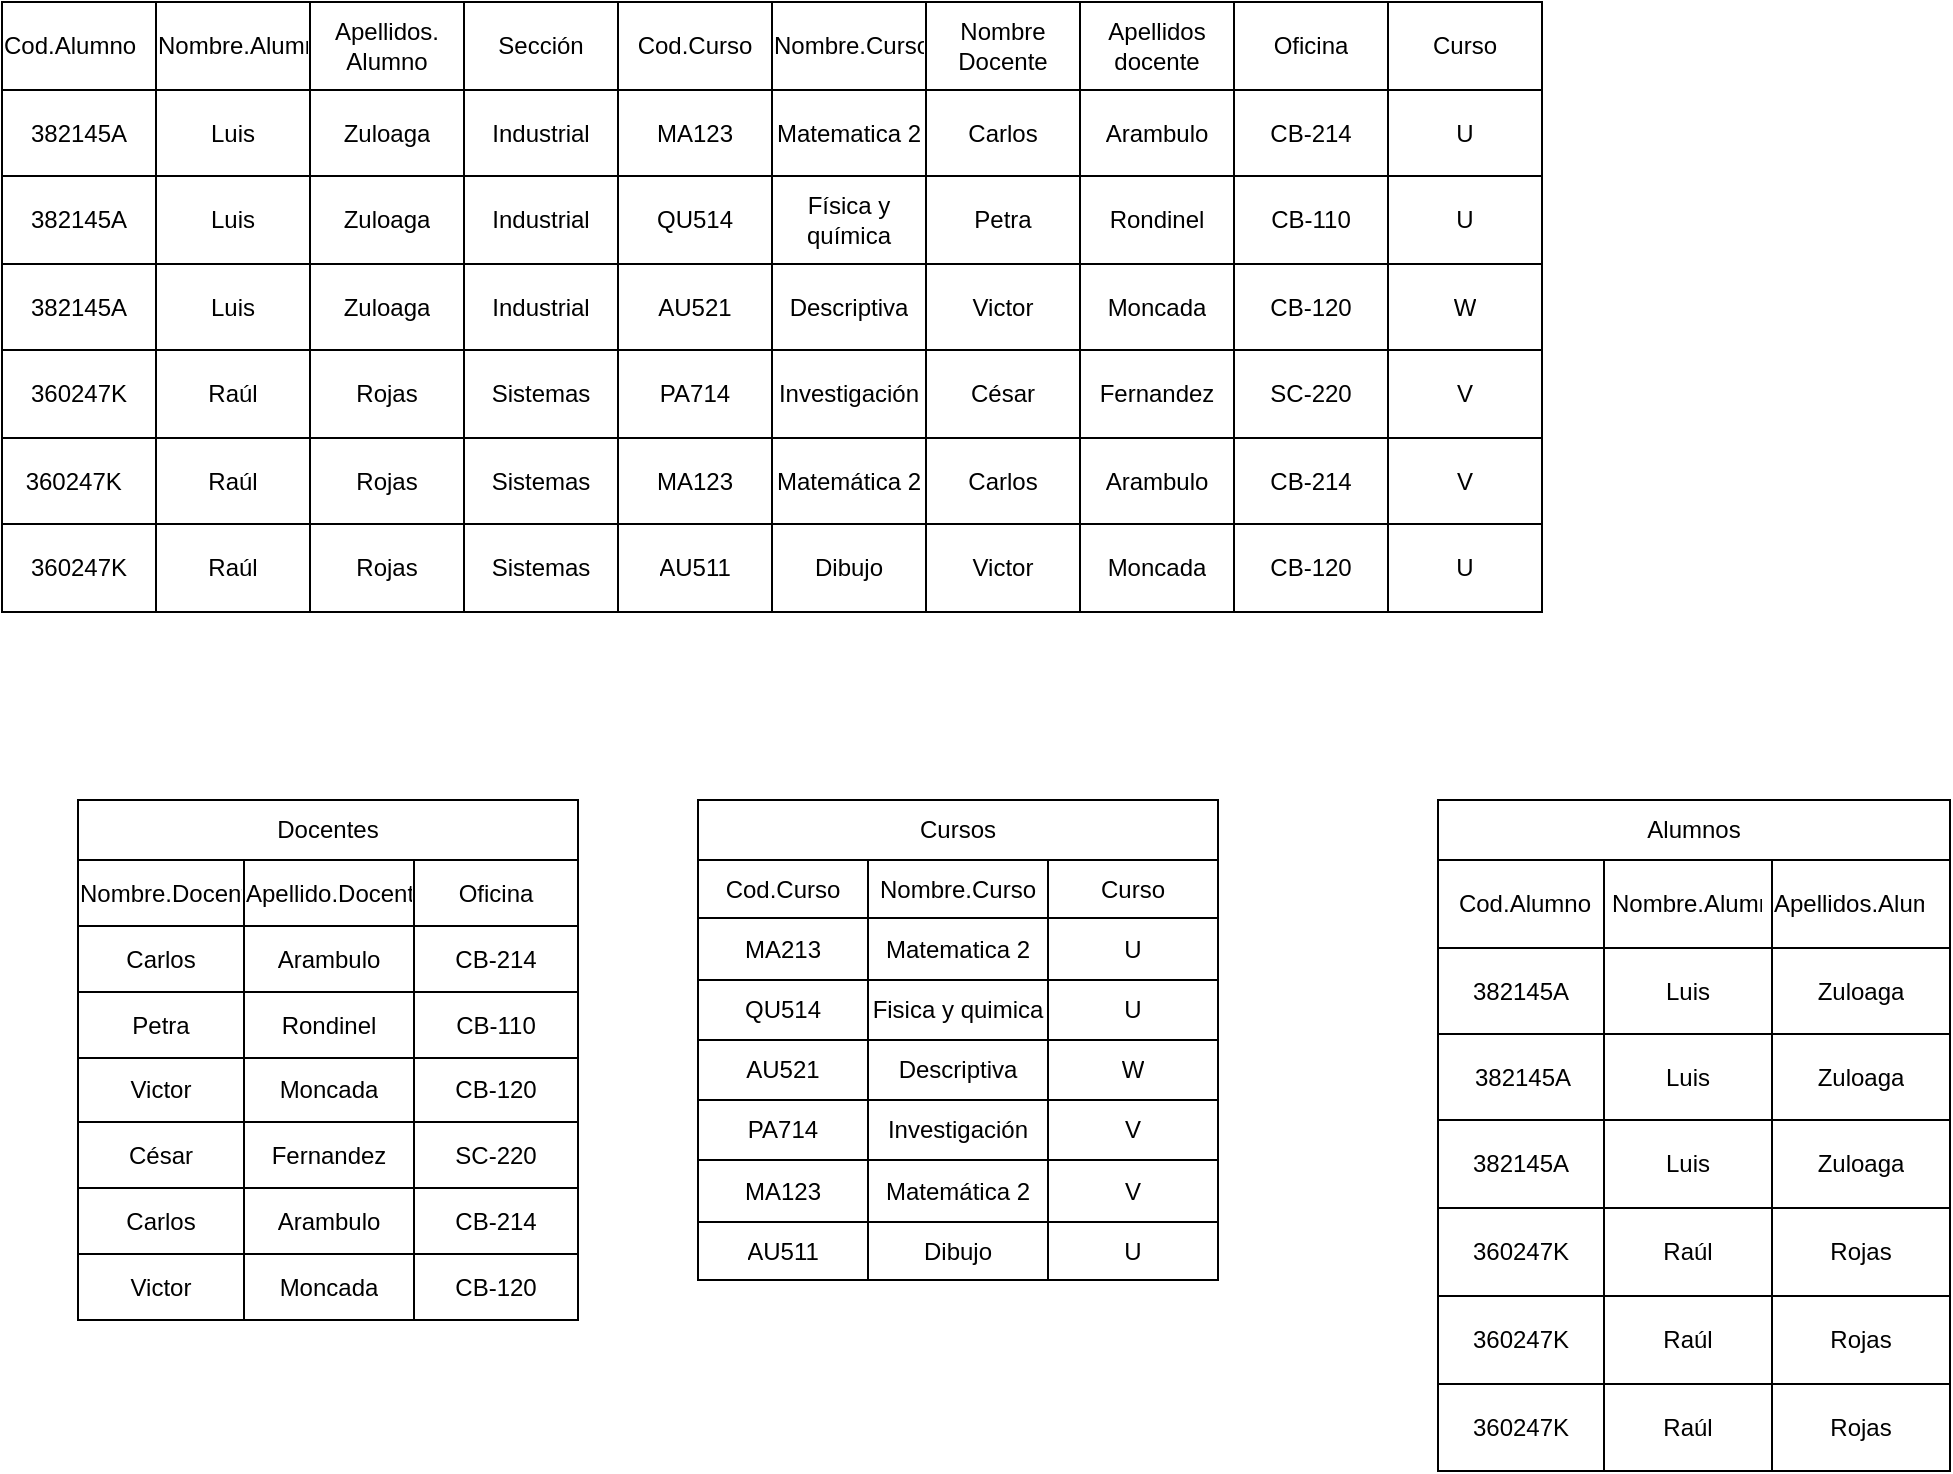 <mxfile version="22.1.3" type="github">
  <diagram name="Página-1" id="wahGVxKprWxMDniT8O3o">
    <mxGraphModel dx="741" dy="636" grid="1" gridSize="10" guides="1" tooltips="1" connect="1" arrows="1" fold="1" page="1" pageScale="1" pageWidth="827" pageHeight="1169" math="0" shadow="0">
      <root>
        <mxCell id="0" />
        <mxCell id="1" parent="0" />
        <mxCell id="2SIX76l5H5yZ7qrEN8fd-2" value="" style="shape=table;startSize=0;container=1;collapsible=0;childLayout=tableLayout;" vertex="1" parent="1">
          <mxGeometry x="32" y="81" width="770" height="305" as="geometry" />
        </mxCell>
        <mxCell id="2SIX76l5H5yZ7qrEN8fd-3" value="" style="shape=tableRow;horizontal=0;startSize=0;swimlaneHead=0;swimlaneBody=0;strokeColor=inherit;top=0;left=0;bottom=0;right=0;collapsible=0;dropTarget=0;fillColor=none;points=[[0,0.5],[1,0.5]];portConstraint=eastwest;" vertex="1" parent="2SIX76l5H5yZ7qrEN8fd-2">
          <mxGeometry width="770" height="44" as="geometry" />
        </mxCell>
        <mxCell id="2SIX76l5H5yZ7qrEN8fd-4" value="Cod.Alumno&lt;span style=&quot;white-space: pre;&quot;&gt;&#x9;&lt;/span&gt;" style="shape=partialRectangle;html=1;whiteSpace=wrap;connectable=0;strokeColor=inherit;overflow=hidden;fillColor=none;top=0;left=0;bottom=0;right=0;pointerEvents=1;" vertex="1" parent="2SIX76l5H5yZ7qrEN8fd-3">
          <mxGeometry width="77" height="44" as="geometry">
            <mxRectangle width="77" height="44" as="alternateBounds" />
          </mxGeometry>
        </mxCell>
        <mxCell id="2SIX76l5H5yZ7qrEN8fd-5" value="Nombre.Alumno" style="shape=partialRectangle;html=1;whiteSpace=wrap;connectable=0;strokeColor=inherit;overflow=hidden;fillColor=none;top=0;left=0;bottom=0;right=0;pointerEvents=1;" vertex="1" parent="2SIX76l5H5yZ7qrEN8fd-3">
          <mxGeometry x="77" width="77" height="44" as="geometry">
            <mxRectangle width="77" height="44" as="alternateBounds" />
          </mxGeometry>
        </mxCell>
        <mxCell id="2SIX76l5H5yZ7qrEN8fd-6" value="Apellidos. Alumno" style="shape=partialRectangle;html=1;whiteSpace=wrap;connectable=0;strokeColor=inherit;overflow=hidden;fillColor=none;top=0;left=0;bottom=0;right=0;pointerEvents=1;" vertex="1" parent="2SIX76l5H5yZ7qrEN8fd-3">
          <mxGeometry x="154" width="77" height="44" as="geometry">
            <mxRectangle width="77" height="44" as="alternateBounds" />
          </mxGeometry>
        </mxCell>
        <mxCell id="2SIX76l5H5yZ7qrEN8fd-7" value="Sección" style="shape=partialRectangle;html=1;whiteSpace=wrap;connectable=0;strokeColor=inherit;overflow=hidden;fillColor=none;top=0;left=0;bottom=0;right=0;pointerEvents=1;" vertex="1" parent="2SIX76l5H5yZ7qrEN8fd-3">
          <mxGeometry x="231" width="77" height="44" as="geometry">
            <mxRectangle width="77" height="44" as="alternateBounds" />
          </mxGeometry>
        </mxCell>
        <mxCell id="2SIX76l5H5yZ7qrEN8fd-8" value="Cod.Curso" style="shape=partialRectangle;html=1;whiteSpace=wrap;connectable=0;strokeColor=inherit;overflow=hidden;fillColor=none;top=0;left=0;bottom=0;right=0;pointerEvents=1;" vertex="1" parent="2SIX76l5H5yZ7qrEN8fd-3">
          <mxGeometry x="308" width="77" height="44" as="geometry">
            <mxRectangle width="77" height="44" as="alternateBounds" />
          </mxGeometry>
        </mxCell>
        <mxCell id="2SIX76l5H5yZ7qrEN8fd-9" value="Nombre.Curso" style="shape=partialRectangle;html=1;whiteSpace=wrap;connectable=0;strokeColor=inherit;overflow=hidden;fillColor=none;top=0;left=0;bottom=0;right=0;pointerEvents=1;" vertex="1" parent="2SIX76l5H5yZ7qrEN8fd-3">
          <mxGeometry x="385" width="77" height="44" as="geometry">
            <mxRectangle width="77" height="44" as="alternateBounds" />
          </mxGeometry>
        </mxCell>
        <mxCell id="2SIX76l5H5yZ7qrEN8fd-10" value="Nombre Docente" style="shape=partialRectangle;html=1;whiteSpace=wrap;connectable=0;strokeColor=inherit;overflow=hidden;fillColor=none;top=0;left=0;bottom=0;right=0;pointerEvents=1;" vertex="1" parent="2SIX76l5H5yZ7qrEN8fd-3">
          <mxGeometry x="462" width="77" height="44" as="geometry">
            <mxRectangle width="77" height="44" as="alternateBounds" />
          </mxGeometry>
        </mxCell>
        <mxCell id="2SIX76l5H5yZ7qrEN8fd-11" value="Apellidos docente" style="shape=partialRectangle;html=1;whiteSpace=wrap;connectable=0;strokeColor=inherit;overflow=hidden;fillColor=none;top=0;left=0;bottom=0;right=0;pointerEvents=1;" vertex="1" parent="2SIX76l5H5yZ7qrEN8fd-3">
          <mxGeometry x="539" width="77" height="44" as="geometry">
            <mxRectangle width="77" height="44" as="alternateBounds" />
          </mxGeometry>
        </mxCell>
        <mxCell id="2SIX76l5H5yZ7qrEN8fd-12" value="Oficina" style="shape=partialRectangle;html=1;whiteSpace=wrap;connectable=0;strokeColor=inherit;overflow=hidden;fillColor=none;top=0;left=0;bottom=0;right=0;pointerEvents=1;" vertex="1" parent="2SIX76l5H5yZ7qrEN8fd-3">
          <mxGeometry x="616" width="77" height="44" as="geometry">
            <mxRectangle width="77" height="44" as="alternateBounds" />
          </mxGeometry>
        </mxCell>
        <mxCell id="2SIX76l5H5yZ7qrEN8fd-13" value="Curso" style="shape=partialRectangle;html=1;whiteSpace=wrap;connectable=0;strokeColor=inherit;overflow=hidden;fillColor=none;top=0;left=0;bottom=0;right=0;pointerEvents=1;" vertex="1" parent="2SIX76l5H5yZ7qrEN8fd-3">
          <mxGeometry x="693" width="77" height="44" as="geometry">
            <mxRectangle width="77" height="44" as="alternateBounds" />
          </mxGeometry>
        </mxCell>
        <mxCell id="2SIX76l5H5yZ7qrEN8fd-14" value="" style="shape=tableRow;horizontal=0;startSize=0;swimlaneHead=0;swimlaneBody=0;strokeColor=inherit;top=0;left=0;bottom=0;right=0;collapsible=0;dropTarget=0;fillColor=none;points=[[0,0.5],[1,0.5]];portConstraint=eastwest;" vertex="1" parent="2SIX76l5H5yZ7qrEN8fd-2">
          <mxGeometry y="44" width="770" height="43" as="geometry" />
        </mxCell>
        <mxCell id="2SIX76l5H5yZ7qrEN8fd-15" value="382145A" style="shape=partialRectangle;html=1;whiteSpace=wrap;connectable=0;strokeColor=inherit;overflow=hidden;fillColor=none;top=0;left=0;bottom=0;right=0;pointerEvents=1;" vertex="1" parent="2SIX76l5H5yZ7qrEN8fd-14">
          <mxGeometry width="77" height="43" as="geometry">
            <mxRectangle width="77" height="43" as="alternateBounds" />
          </mxGeometry>
        </mxCell>
        <mxCell id="2SIX76l5H5yZ7qrEN8fd-16" value="Luis" style="shape=partialRectangle;html=1;whiteSpace=wrap;connectable=0;strokeColor=inherit;overflow=hidden;fillColor=none;top=0;left=0;bottom=0;right=0;pointerEvents=1;" vertex="1" parent="2SIX76l5H5yZ7qrEN8fd-14">
          <mxGeometry x="77" width="77" height="43" as="geometry">
            <mxRectangle width="77" height="43" as="alternateBounds" />
          </mxGeometry>
        </mxCell>
        <mxCell id="2SIX76l5H5yZ7qrEN8fd-17" value="Zuloaga" style="shape=partialRectangle;html=1;whiteSpace=wrap;connectable=0;strokeColor=inherit;overflow=hidden;fillColor=none;top=0;left=0;bottom=0;right=0;pointerEvents=1;" vertex="1" parent="2SIX76l5H5yZ7qrEN8fd-14">
          <mxGeometry x="154" width="77" height="43" as="geometry">
            <mxRectangle width="77" height="43" as="alternateBounds" />
          </mxGeometry>
        </mxCell>
        <mxCell id="2SIX76l5H5yZ7qrEN8fd-18" value="Industrial" style="shape=partialRectangle;html=1;whiteSpace=wrap;connectable=0;strokeColor=inherit;overflow=hidden;fillColor=none;top=0;left=0;bottom=0;right=0;pointerEvents=1;" vertex="1" parent="2SIX76l5H5yZ7qrEN8fd-14">
          <mxGeometry x="231" width="77" height="43" as="geometry">
            <mxRectangle width="77" height="43" as="alternateBounds" />
          </mxGeometry>
        </mxCell>
        <mxCell id="2SIX76l5H5yZ7qrEN8fd-19" value="MA123" style="shape=partialRectangle;html=1;whiteSpace=wrap;connectable=0;strokeColor=inherit;overflow=hidden;fillColor=none;top=0;left=0;bottom=0;right=0;pointerEvents=1;" vertex="1" parent="2SIX76l5H5yZ7qrEN8fd-14">
          <mxGeometry x="308" width="77" height="43" as="geometry">
            <mxRectangle width="77" height="43" as="alternateBounds" />
          </mxGeometry>
        </mxCell>
        <mxCell id="2SIX76l5H5yZ7qrEN8fd-20" value="Matematica 2" style="shape=partialRectangle;html=1;whiteSpace=wrap;connectable=0;strokeColor=inherit;overflow=hidden;fillColor=none;top=0;left=0;bottom=0;right=0;pointerEvents=1;" vertex="1" parent="2SIX76l5H5yZ7qrEN8fd-14">
          <mxGeometry x="385" width="77" height="43" as="geometry">
            <mxRectangle width="77" height="43" as="alternateBounds" />
          </mxGeometry>
        </mxCell>
        <mxCell id="2SIX76l5H5yZ7qrEN8fd-21" value="Carlos" style="shape=partialRectangle;html=1;whiteSpace=wrap;connectable=0;strokeColor=inherit;overflow=hidden;fillColor=none;top=0;left=0;bottom=0;right=0;pointerEvents=1;" vertex="1" parent="2SIX76l5H5yZ7qrEN8fd-14">
          <mxGeometry x="462" width="77" height="43" as="geometry">
            <mxRectangle width="77" height="43" as="alternateBounds" />
          </mxGeometry>
        </mxCell>
        <mxCell id="2SIX76l5H5yZ7qrEN8fd-22" value="Arambulo" style="shape=partialRectangle;html=1;whiteSpace=wrap;connectable=0;strokeColor=inherit;overflow=hidden;fillColor=none;top=0;left=0;bottom=0;right=0;pointerEvents=1;" vertex="1" parent="2SIX76l5H5yZ7qrEN8fd-14">
          <mxGeometry x="539" width="77" height="43" as="geometry">
            <mxRectangle width="77" height="43" as="alternateBounds" />
          </mxGeometry>
        </mxCell>
        <mxCell id="2SIX76l5H5yZ7qrEN8fd-23" value="CB-214" style="shape=partialRectangle;html=1;whiteSpace=wrap;connectable=0;strokeColor=inherit;overflow=hidden;fillColor=none;top=0;left=0;bottom=0;right=0;pointerEvents=1;" vertex="1" parent="2SIX76l5H5yZ7qrEN8fd-14">
          <mxGeometry x="616" width="77" height="43" as="geometry">
            <mxRectangle width="77" height="43" as="alternateBounds" />
          </mxGeometry>
        </mxCell>
        <mxCell id="2SIX76l5H5yZ7qrEN8fd-24" value="U" style="shape=partialRectangle;html=1;whiteSpace=wrap;connectable=0;strokeColor=inherit;overflow=hidden;fillColor=none;top=0;left=0;bottom=0;right=0;pointerEvents=1;" vertex="1" parent="2SIX76l5H5yZ7qrEN8fd-14">
          <mxGeometry x="693" width="77" height="43" as="geometry">
            <mxRectangle width="77" height="43" as="alternateBounds" />
          </mxGeometry>
        </mxCell>
        <mxCell id="2SIX76l5H5yZ7qrEN8fd-25" value="" style="shape=tableRow;horizontal=0;startSize=0;swimlaneHead=0;swimlaneBody=0;strokeColor=inherit;top=0;left=0;bottom=0;right=0;collapsible=0;dropTarget=0;fillColor=none;points=[[0,0.5],[1,0.5]];portConstraint=eastwest;" vertex="1" parent="2SIX76l5H5yZ7qrEN8fd-2">
          <mxGeometry y="87" width="770" height="44" as="geometry" />
        </mxCell>
        <mxCell id="2SIX76l5H5yZ7qrEN8fd-26" value="382145A" style="shape=partialRectangle;html=1;whiteSpace=wrap;connectable=0;strokeColor=inherit;overflow=hidden;fillColor=none;top=0;left=0;bottom=0;right=0;pointerEvents=1;" vertex="1" parent="2SIX76l5H5yZ7qrEN8fd-25">
          <mxGeometry width="77" height="44" as="geometry">
            <mxRectangle width="77" height="44" as="alternateBounds" />
          </mxGeometry>
        </mxCell>
        <mxCell id="2SIX76l5H5yZ7qrEN8fd-27" value="Luis" style="shape=partialRectangle;html=1;whiteSpace=wrap;connectable=0;strokeColor=inherit;overflow=hidden;fillColor=none;top=0;left=0;bottom=0;right=0;pointerEvents=1;" vertex="1" parent="2SIX76l5H5yZ7qrEN8fd-25">
          <mxGeometry x="77" width="77" height="44" as="geometry">
            <mxRectangle width="77" height="44" as="alternateBounds" />
          </mxGeometry>
        </mxCell>
        <mxCell id="2SIX76l5H5yZ7qrEN8fd-28" value="Zuloaga" style="shape=partialRectangle;html=1;whiteSpace=wrap;connectable=0;strokeColor=inherit;overflow=hidden;fillColor=none;top=0;left=0;bottom=0;right=0;pointerEvents=1;" vertex="1" parent="2SIX76l5H5yZ7qrEN8fd-25">
          <mxGeometry x="154" width="77" height="44" as="geometry">
            <mxRectangle width="77" height="44" as="alternateBounds" />
          </mxGeometry>
        </mxCell>
        <mxCell id="2SIX76l5H5yZ7qrEN8fd-29" value="Industrial" style="shape=partialRectangle;html=1;whiteSpace=wrap;connectable=0;strokeColor=inherit;overflow=hidden;fillColor=none;top=0;left=0;bottom=0;right=0;pointerEvents=1;" vertex="1" parent="2SIX76l5H5yZ7qrEN8fd-25">
          <mxGeometry x="231" width="77" height="44" as="geometry">
            <mxRectangle width="77" height="44" as="alternateBounds" />
          </mxGeometry>
        </mxCell>
        <mxCell id="2SIX76l5H5yZ7qrEN8fd-30" value="QU514" style="shape=partialRectangle;html=1;whiteSpace=wrap;connectable=0;strokeColor=inherit;overflow=hidden;fillColor=none;top=0;left=0;bottom=0;right=0;pointerEvents=1;" vertex="1" parent="2SIX76l5H5yZ7qrEN8fd-25">
          <mxGeometry x="308" width="77" height="44" as="geometry">
            <mxRectangle width="77" height="44" as="alternateBounds" />
          </mxGeometry>
        </mxCell>
        <mxCell id="2SIX76l5H5yZ7qrEN8fd-31" value="Física y química" style="shape=partialRectangle;html=1;whiteSpace=wrap;connectable=0;strokeColor=inherit;overflow=hidden;fillColor=none;top=0;left=0;bottom=0;right=0;pointerEvents=1;" vertex="1" parent="2SIX76l5H5yZ7qrEN8fd-25">
          <mxGeometry x="385" width="77" height="44" as="geometry">
            <mxRectangle width="77" height="44" as="alternateBounds" />
          </mxGeometry>
        </mxCell>
        <mxCell id="2SIX76l5H5yZ7qrEN8fd-32" value="Petra" style="shape=partialRectangle;html=1;whiteSpace=wrap;connectable=0;strokeColor=inherit;overflow=hidden;fillColor=none;top=0;left=0;bottom=0;right=0;pointerEvents=1;" vertex="1" parent="2SIX76l5H5yZ7qrEN8fd-25">
          <mxGeometry x="462" width="77" height="44" as="geometry">
            <mxRectangle width="77" height="44" as="alternateBounds" />
          </mxGeometry>
        </mxCell>
        <mxCell id="2SIX76l5H5yZ7qrEN8fd-33" value="Rondinel" style="shape=partialRectangle;html=1;whiteSpace=wrap;connectable=0;strokeColor=inherit;overflow=hidden;fillColor=none;top=0;left=0;bottom=0;right=0;pointerEvents=1;" vertex="1" parent="2SIX76l5H5yZ7qrEN8fd-25">
          <mxGeometry x="539" width="77" height="44" as="geometry">
            <mxRectangle width="77" height="44" as="alternateBounds" />
          </mxGeometry>
        </mxCell>
        <mxCell id="2SIX76l5H5yZ7qrEN8fd-34" value="CB-110" style="shape=partialRectangle;html=1;whiteSpace=wrap;connectable=0;strokeColor=inherit;overflow=hidden;fillColor=none;top=0;left=0;bottom=0;right=0;pointerEvents=1;" vertex="1" parent="2SIX76l5H5yZ7qrEN8fd-25">
          <mxGeometry x="616" width="77" height="44" as="geometry">
            <mxRectangle width="77" height="44" as="alternateBounds" />
          </mxGeometry>
        </mxCell>
        <mxCell id="2SIX76l5H5yZ7qrEN8fd-35" value="U" style="shape=partialRectangle;html=1;whiteSpace=wrap;connectable=0;strokeColor=inherit;overflow=hidden;fillColor=none;top=0;left=0;bottom=0;right=0;pointerEvents=1;" vertex="1" parent="2SIX76l5H5yZ7qrEN8fd-25">
          <mxGeometry x="693" width="77" height="44" as="geometry">
            <mxRectangle width="77" height="44" as="alternateBounds" />
          </mxGeometry>
        </mxCell>
        <mxCell id="2SIX76l5H5yZ7qrEN8fd-36" value="" style="shape=tableRow;horizontal=0;startSize=0;swimlaneHead=0;swimlaneBody=0;strokeColor=inherit;top=0;left=0;bottom=0;right=0;collapsible=0;dropTarget=0;fillColor=none;points=[[0,0.5],[1,0.5]];portConstraint=eastwest;" vertex="1" parent="2SIX76l5H5yZ7qrEN8fd-2">
          <mxGeometry y="131" width="770" height="43" as="geometry" />
        </mxCell>
        <mxCell id="2SIX76l5H5yZ7qrEN8fd-37" value="382145A" style="shape=partialRectangle;html=1;whiteSpace=wrap;connectable=0;strokeColor=inherit;overflow=hidden;fillColor=none;top=0;left=0;bottom=0;right=0;pointerEvents=1;" vertex="1" parent="2SIX76l5H5yZ7qrEN8fd-36">
          <mxGeometry width="77" height="43" as="geometry">
            <mxRectangle width="77" height="43" as="alternateBounds" />
          </mxGeometry>
        </mxCell>
        <mxCell id="2SIX76l5H5yZ7qrEN8fd-38" value="Luis" style="shape=partialRectangle;html=1;whiteSpace=wrap;connectable=0;strokeColor=inherit;overflow=hidden;fillColor=none;top=0;left=0;bottom=0;right=0;pointerEvents=1;" vertex="1" parent="2SIX76l5H5yZ7qrEN8fd-36">
          <mxGeometry x="77" width="77" height="43" as="geometry">
            <mxRectangle width="77" height="43" as="alternateBounds" />
          </mxGeometry>
        </mxCell>
        <mxCell id="2SIX76l5H5yZ7qrEN8fd-39" value="Zuloaga" style="shape=partialRectangle;html=1;whiteSpace=wrap;connectable=0;strokeColor=inherit;overflow=hidden;fillColor=none;top=0;left=0;bottom=0;right=0;pointerEvents=1;" vertex="1" parent="2SIX76l5H5yZ7qrEN8fd-36">
          <mxGeometry x="154" width="77" height="43" as="geometry">
            <mxRectangle width="77" height="43" as="alternateBounds" />
          </mxGeometry>
        </mxCell>
        <mxCell id="2SIX76l5H5yZ7qrEN8fd-40" value="Industrial" style="shape=partialRectangle;html=1;whiteSpace=wrap;connectable=0;strokeColor=inherit;overflow=hidden;fillColor=none;top=0;left=0;bottom=0;right=0;pointerEvents=1;" vertex="1" parent="2SIX76l5H5yZ7qrEN8fd-36">
          <mxGeometry x="231" width="77" height="43" as="geometry">
            <mxRectangle width="77" height="43" as="alternateBounds" />
          </mxGeometry>
        </mxCell>
        <mxCell id="2SIX76l5H5yZ7qrEN8fd-41" value="AU521" style="shape=partialRectangle;html=1;whiteSpace=wrap;connectable=0;strokeColor=inherit;overflow=hidden;fillColor=none;top=0;left=0;bottom=0;right=0;pointerEvents=1;" vertex="1" parent="2SIX76l5H5yZ7qrEN8fd-36">
          <mxGeometry x="308" width="77" height="43" as="geometry">
            <mxRectangle width="77" height="43" as="alternateBounds" />
          </mxGeometry>
        </mxCell>
        <mxCell id="2SIX76l5H5yZ7qrEN8fd-42" value="Descriptiva" style="shape=partialRectangle;html=1;whiteSpace=wrap;connectable=0;strokeColor=inherit;overflow=hidden;fillColor=none;top=0;left=0;bottom=0;right=0;pointerEvents=1;" vertex="1" parent="2SIX76l5H5yZ7qrEN8fd-36">
          <mxGeometry x="385" width="77" height="43" as="geometry">
            <mxRectangle width="77" height="43" as="alternateBounds" />
          </mxGeometry>
        </mxCell>
        <mxCell id="2SIX76l5H5yZ7qrEN8fd-43" value="Victor" style="shape=partialRectangle;html=1;whiteSpace=wrap;connectable=0;strokeColor=inherit;overflow=hidden;fillColor=none;top=0;left=0;bottom=0;right=0;pointerEvents=1;" vertex="1" parent="2SIX76l5H5yZ7qrEN8fd-36">
          <mxGeometry x="462" width="77" height="43" as="geometry">
            <mxRectangle width="77" height="43" as="alternateBounds" />
          </mxGeometry>
        </mxCell>
        <mxCell id="2SIX76l5H5yZ7qrEN8fd-44" value="Moncada" style="shape=partialRectangle;html=1;whiteSpace=wrap;connectable=0;strokeColor=inherit;overflow=hidden;fillColor=none;top=0;left=0;bottom=0;right=0;pointerEvents=1;" vertex="1" parent="2SIX76l5H5yZ7qrEN8fd-36">
          <mxGeometry x="539" width="77" height="43" as="geometry">
            <mxRectangle width="77" height="43" as="alternateBounds" />
          </mxGeometry>
        </mxCell>
        <mxCell id="2SIX76l5H5yZ7qrEN8fd-45" value="CB-120" style="shape=partialRectangle;html=1;whiteSpace=wrap;connectable=0;strokeColor=inherit;overflow=hidden;fillColor=none;top=0;left=0;bottom=0;right=0;pointerEvents=1;" vertex="1" parent="2SIX76l5H5yZ7qrEN8fd-36">
          <mxGeometry x="616" width="77" height="43" as="geometry">
            <mxRectangle width="77" height="43" as="alternateBounds" />
          </mxGeometry>
        </mxCell>
        <mxCell id="2SIX76l5H5yZ7qrEN8fd-46" value="W" style="shape=partialRectangle;html=1;whiteSpace=wrap;connectable=0;strokeColor=inherit;overflow=hidden;fillColor=none;top=0;left=0;bottom=0;right=0;pointerEvents=1;" vertex="1" parent="2SIX76l5H5yZ7qrEN8fd-36">
          <mxGeometry x="693" width="77" height="43" as="geometry">
            <mxRectangle width="77" height="43" as="alternateBounds" />
          </mxGeometry>
        </mxCell>
        <mxCell id="2SIX76l5H5yZ7qrEN8fd-47" value="" style="shape=tableRow;horizontal=0;startSize=0;swimlaneHead=0;swimlaneBody=0;strokeColor=inherit;top=0;left=0;bottom=0;right=0;collapsible=0;dropTarget=0;fillColor=none;points=[[0,0.5],[1,0.5]];portConstraint=eastwest;" vertex="1" parent="2SIX76l5H5yZ7qrEN8fd-2">
          <mxGeometry y="174" width="770" height="44" as="geometry" />
        </mxCell>
        <mxCell id="2SIX76l5H5yZ7qrEN8fd-48" value="360247K" style="shape=partialRectangle;html=1;whiteSpace=wrap;connectable=0;strokeColor=inherit;overflow=hidden;fillColor=none;top=0;left=0;bottom=0;right=0;pointerEvents=1;" vertex="1" parent="2SIX76l5H5yZ7qrEN8fd-47">
          <mxGeometry width="77" height="44" as="geometry">
            <mxRectangle width="77" height="44" as="alternateBounds" />
          </mxGeometry>
        </mxCell>
        <mxCell id="2SIX76l5H5yZ7qrEN8fd-49" value="Raúl" style="shape=partialRectangle;html=1;whiteSpace=wrap;connectable=0;strokeColor=inherit;overflow=hidden;fillColor=none;top=0;left=0;bottom=0;right=0;pointerEvents=1;" vertex="1" parent="2SIX76l5H5yZ7qrEN8fd-47">
          <mxGeometry x="77" width="77" height="44" as="geometry">
            <mxRectangle width="77" height="44" as="alternateBounds" />
          </mxGeometry>
        </mxCell>
        <mxCell id="2SIX76l5H5yZ7qrEN8fd-50" value="Rojas" style="shape=partialRectangle;html=1;whiteSpace=wrap;connectable=0;strokeColor=inherit;overflow=hidden;fillColor=none;top=0;left=0;bottom=0;right=0;pointerEvents=1;" vertex="1" parent="2SIX76l5H5yZ7qrEN8fd-47">
          <mxGeometry x="154" width="77" height="44" as="geometry">
            <mxRectangle width="77" height="44" as="alternateBounds" />
          </mxGeometry>
        </mxCell>
        <mxCell id="2SIX76l5H5yZ7qrEN8fd-51" value="Sistemas" style="shape=partialRectangle;html=1;whiteSpace=wrap;connectable=0;strokeColor=inherit;overflow=hidden;fillColor=none;top=0;left=0;bottom=0;right=0;pointerEvents=1;" vertex="1" parent="2SIX76l5H5yZ7qrEN8fd-47">
          <mxGeometry x="231" width="77" height="44" as="geometry">
            <mxRectangle width="77" height="44" as="alternateBounds" />
          </mxGeometry>
        </mxCell>
        <mxCell id="2SIX76l5H5yZ7qrEN8fd-52" value="PA714" style="shape=partialRectangle;html=1;whiteSpace=wrap;connectable=0;strokeColor=inherit;overflow=hidden;fillColor=none;top=0;left=0;bottom=0;right=0;pointerEvents=1;" vertex="1" parent="2SIX76l5H5yZ7qrEN8fd-47">
          <mxGeometry x="308" width="77" height="44" as="geometry">
            <mxRectangle width="77" height="44" as="alternateBounds" />
          </mxGeometry>
        </mxCell>
        <mxCell id="2SIX76l5H5yZ7qrEN8fd-53" value="Investigación" style="shape=partialRectangle;html=1;whiteSpace=wrap;connectable=0;strokeColor=inherit;overflow=hidden;fillColor=none;top=0;left=0;bottom=0;right=0;pointerEvents=1;" vertex="1" parent="2SIX76l5H5yZ7qrEN8fd-47">
          <mxGeometry x="385" width="77" height="44" as="geometry">
            <mxRectangle width="77" height="44" as="alternateBounds" />
          </mxGeometry>
        </mxCell>
        <mxCell id="2SIX76l5H5yZ7qrEN8fd-54" value="César" style="shape=partialRectangle;html=1;whiteSpace=wrap;connectable=0;strokeColor=inherit;overflow=hidden;fillColor=none;top=0;left=0;bottom=0;right=0;pointerEvents=1;" vertex="1" parent="2SIX76l5H5yZ7qrEN8fd-47">
          <mxGeometry x="462" width="77" height="44" as="geometry">
            <mxRectangle width="77" height="44" as="alternateBounds" />
          </mxGeometry>
        </mxCell>
        <mxCell id="2SIX76l5H5yZ7qrEN8fd-55" value="Fernandez" style="shape=partialRectangle;html=1;whiteSpace=wrap;connectable=0;strokeColor=inherit;overflow=hidden;fillColor=none;top=0;left=0;bottom=0;right=0;pointerEvents=1;" vertex="1" parent="2SIX76l5H5yZ7qrEN8fd-47">
          <mxGeometry x="539" width="77" height="44" as="geometry">
            <mxRectangle width="77" height="44" as="alternateBounds" />
          </mxGeometry>
        </mxCell>
        <mxCell id="2SIX76l5H5yZ7qrEN8fd-56" value="SC-220" style="shape=partialRectangle;html=1;whiteSpace=wrap;connectable=0;strokeColor=inherit;overflow=hidden;fillColor=none;top=0;left=0;bottom=0;right=0;pointerEvents=1;" vertex="1" parent="2SIX76l5H5yZ7qrEN8fd-47">
          <mxGeometry x="616" width="77" height="44" as="geometry">
            <mxRectangle width="77" height="44" as="alternateBounds" />
          </mxGeometry>
        </mxCell>
        <mxCell id="2SIX76l5H5yZ7qrEN8fd-57" value="V" style="shape=partialRectangle;html=1;whiteSpace=wrap;connectable=0;strokeColor=inherit;overflow=hidden;fillColor=none;top=0;left=0;bottom=0;right=0;pointerEvents=1;" vertex="1" parent="2SIX76l5H5yZ7qrEN8fd-47">
          <mxGeometry x="693" width="77" height="44" as="geometry">
            <mxRectangle width="77" height="44" as="alternateBounds" />
          </mxGeometry>
        </mxCell>
        <mxCell id="2SIX76l5H5yZ7qrEN8fd-58" value="" style="shape=tableRow;horizontal=0;startSize=0;swimlaneHead=0;swimlaneBody=0;strokeColor=inherit;top=0;left=0;bottom=0;right=0;collapsible=0;dropTarget=0;fillColor=none;points=[[0,0.5],[1,0.5]];portConstraint=eastwest;" vertex="1" parent="2SIX76l5H5yZ7qrEN8fd-2">
          <mxGeometry y="218" width="770" height="43" as="geometry" />
        </mxCell>
        <mxCell id="2SIX76l5H5yZ7qrEN8fd-59" value="360247K&lt;span style=&quot;white-space: pre;&quot;&gt;&#x9;&lt;/span&gt;" style="shape=partialRectangle;html=1;whiteSpace=wrap;connectable=0;strokeColor=inherit;overflow=hidden;fillColor=none;top=0;left=0;bottom=0;right=0;pointerEvents=1;" vertex="1" parent="2SIX76l5H5yZ7qrEN8fd-58">
          <mxGeometry width="77" height="43" as="geometry">
            <mxRectangle width="77" height="43" as="alternateBounds" />
          </mxGeometry>
        </mxCell>
        <mxCell id="2SIX76l5H5yZ7qrEN8fd-60" value="Raúl" style="shape=partialRectangle;html=1;whiteSpace=wrap;connectable=0;strokeColor=inherit;overflow=hidden;fillColor=none;top=0;left=0;bottom=0;right=0;pointerEvents=1;" vertex="1" parent="2SIX76l5H5yZ7qrEN8fd-58">
          <mxGeometry x="77" width="77" height="43" as="geometry">
            <mxRectangle width="77" height="43" as="alternateBounds" />
          </mxGeometry>
        </mxCell>
        <mxCell id="2SIX76l5H5yZ7qrEN8fd-61" value="Rojas" style="shape=partialRectangle;html=1;whiteSpace=wrap;connectable=0;strokeColor=inherit;overflow=hidden;fillColor=none;top=0;left=0;bottom=0;right=0;pointerEvents=1;" vertex="1" parent="2SIX76l5H5yZ7qrEN8fd-58">
          <mxGeometry x="154" width="77" height="43" as="geometry">
            <mxRectangle width="77" height="43" as="alternateBounds" />
          </mxGeometry>
        </mxCell>
        <mxCell id="2SIX76l5H5yZ7qrEN8fd-62" value="Sistemas" style="shape=partialRectangle;html=1;whiteSpace=wrap;connectable=0;strokeColor=inherit;overflow=hidden;fillColor=none;top=0;left=0;bottom=0;right=0;pointerEvents=1;" vertex="1" parent="2SIX76l5H5yZ7qrEN8fd-58">
          <mxGeometry x="231" width="77" height="43" as="geometry">
            <mxRectangle width="77" height="43" as="alternateBounds" />
          </mxGeometry>
        </mxCell>
        <mxCell id="2SIX76l5H5yZ7qrEN8fd-63" value="MA123" style="shape=partialRectangle;html=1;whiteSpace=wrap;connectable=0;strokeColor=inherit;overflow=hidden;fillColor=none;top=0;left=0;bottom=0;right=0;pointerEvents=1;" vertex="1" parent="2SIX76l5H5yZ7qrEN8fd-58">
          <mxGeometry x="308" width="77" height="43" as="geometry">
            <mxRectangle width="77" height="43" as="alternateBounds" />
          </mxGeometry>
        </mxCell>
        <mxCell id="2SIX76l5H5yZ7qrEN8fd-64" value="Matemática 2" style="shape=partialRectangle;html=1;whiteSpace=wrap;connectable=0;strokeColor=inherit;overflow=hidden;fillColor=none;top=0;left=0;bottom=0;right=0;pointerEvents=1;" vertex="1" parent="2SIX76l5H5yZ7qrEN8fd-58">
          <mxGeometry x="385" width="77" height="43" as="geometry">
            <mxRectangle width="77" height="43" as="alternateBounds" />
          </mxGeometry>
        </mxCell>
        <mxCell id="2SIX76l5H5yZ7qrEN8fd-65" value="Carlos" style="shape=partialRectangle;html=1;whiteSpace=wrap;connectable=0;strokeColor=inherit;overflow=hidden;fillColor=none;top=0;left=0;bottom=0;right=0;pointerEvents=1;" vertex="1" parent="2SIX76l5H5yZ7qrEN8fd-58">
          <mxGeometry x="462" width="77" height="43" as="geometry">
            <mxRectangle width="77" height="43" as="alternateBounds" />
          </mxGeometry>
        </mxCell>
        <mxCell id="2SIX76l5H5yZ7qrEN8fd-66" value="Arambulo" style="shape=partialRectangle;html=1;whiteSpace=wrap;connectable=0;strokeColor=inherit;overflow=hidden;fillColor=none;top=0;left=0;bottom=0;right=0;pointerEvents=1;" vertex="1" parent="2SIX76l5H5yZ7qrEN8fd-58">
          <mxGeometry x="539" width="77" height="43" as="geometry">
            <mxRectangle width="77" height="43" as="alternateBounds" />
          </mxGeometry>
        </mxCell>
        <mxCell id="2SIX76l5H5yZ7qrEN8fd-67" value="CB-214" style="shape=partialRectangle;html=1;whiteSpace=wrap;connectable=0;strokeColor=inherit;overflow=hidden;fillColor=none;top=0;left=0;bottom=0;right=0;pointerEvents=1;" vertex="1" parent="2SIX76l5H5yZ7qrEN8fd-58">
          <mxGeometry x="616" width="77" height="43" as="geometry">
            <mxRectangle width="77" height="43" as="alternateBounds" />
          </mxGeometry>
        </mxCell>
        <mxCell id="2SIX76l5H5yZ7qrEN8fd-68" value="V" style="shape=partialRectangle;html=1;whiteSpace=wrap;connectable=0;strokeColor=inherit;overflow=hidden;fillColor=none;top=0;left=0;bottom=0;right=0;pointerEvents=1;" vertex="1" parent="2SIX76l5H5yZ7qrEN8fd-58">
          <mxGeometry x="693" width="77" height="43" as="geometry">
            <mxRectangle width="77" height="43" as="alternateBounds" />
          </mxGeometry>
        </mxCell>
        <mxCell id="2SIX76l5H5yZ7qrEN8fd-69" value="" style="shape=tableRow;horizontal=0;startSize=0;swimlaneHead=0;swimlaneBody=0;strokeColor=inherit;top=0;left=0;bottom=0;right=0;collapsible=0;dropTarget=0;fillColor=none;points=[[0,0.5],[1,0.5]];portConstraint=eastwest;" vertex="1" parent="2SIX76l5H5yZ7qrEN8fd-2">
          <mxGeometry y="261" width="770" height="44" as="geometry" />
        </mxCell>
        <mxCell id="2SIX76l5H5yZ7qrEN8fd-70" value="360247K" style="shape=partialRectangle;html=1;whiteSpace=wrap;connectable=0;strokeColor=inherit;overflow=hidden;fillColor=none;top=0;left=0;bottom=0;right=0;pointerEvents=1;" vertex="1" parent="2SIX76l5H5yZ7qrEN8fd-69">
          <mxGeometry width="77" height="44" as="geometry">
            <mxRectangle width="77" height="44" as="alternateBounds" />
          </mxGeometry>
        </mxCell>
        <mxCell id="2SIX76l5H5yZ7qrEN8fd-71" value="Raúl" style="shape=partialRectangle;html=1;whiteSpace=wrap;connectable=0;strokeColor=inherit;overflow=hidden;fillColor=none;top=0;left=0;bottom=0;right=0;pointerEvents=1;" vertex="1" parent="2SIX76l5H5yZ7qrEN8fd-69">
          <mxGeometry x="77" width="77" height="44" as="geometry">
            <mxRectangle width="77" height="44" as="alternateBounds" />
          </mxGeometry>
        </mxCell>
        <mxCell id="2SIX76l5H5yZ7qrEN8fd-72" value="Rojas" style="shape=partialRectangle;html=1;whiteSpace=wrap;connectable=0;strokeColor=inherit;overflow=hidden;fillColor=none;top=0;left=0;bottom=0;right=0;pointerEvents=1;" vertex="1" parent="2SIX76l5H5yZ7qrEN8fd-69">
          <mxGeometry x="154" width="77" height="44" as="geometry">
            <mxRectangle width="77" height="44" as="alternateBounds" />
          </mxGeometry>
        </mxCell>
        <mxCell id="2SIX76l5H5yZ7qrEN8fd-73" value="Sistemas" style="shape=partialRectangle;html=1;whiteSpace=wrap;connectable=0;strokeColor=inherit;overflow=hidden;fillColor=none;top=0;left=0;bottom=0;right=0;pointerEvents=1;" vertex="1" parent="2SIX76l5H5yZ7qrEN8fd-69">
          <mxGeometry x="231" width="77" height="44" as="geometry">
            <mxRectangle width="77" height="44" as="alternateBounds" />
          </mxGeometry>
        </mxCell>
        <mxCell id="2SIX76l5H5yZ7qrEN8fd-74" value="AU511" style="shape=partialRectangle;html=1;whiteSpace=wrap;connectable=0;strokeColor=inherit;overflow=hidden;fillColor=none;top=0;left=0;bottom=0;right=0;pointerEvents=1;" vertex="1" parent="2SIX76l5H5yZ7qrEN8fd-69">
          <mxGeometry x="308" width="77" height="44" as="geometry">
            <mxRectangle width="77" height="44" as="alternateBounds" />
          </mxGeometry>
        </mxCell>
        <mxCell id="2SIX76l5H5yZ7qrEN8fd-75" value="Dibujo" style="shape=partialRectangle;html=1;whiteSpace=wrap;connectable=0;strokeColor=inherit;overflow=hidden;fillColor=none;top=0;left=0;bottom=0;right=0;pointerEvents=1;" vertex="1" parent="2SIX76l5H5yZ7qrEN8fd-69">
          <mxGeometry x="385" width="77" height="44" as="geometry">
            <mxRectangle width="77" height="44" as="alternateBounds" />
          </mxGeometry>
        </mxCell>
        <mxCell id="2SIX76l5H5yZ7qrEN8fd-76" value="Victor" style="shape=partialRectangle;html=1;whiteSpace=wrap;connectable=0;strokeColor=inherit;overflow=hidden;fillColor=none;top=0;left=0;bottom=0;right=0;pointerEvents=1;" vertex="1" parent="2SIX76l5H5yZ7qrEN8fd-69">
          <mxGeometry x="462" width="77" height="44" as="geometry">
            <mxRectangle width="77" height="44" as="alternateBounds" />
          </mxGeometry>
        </mxCell>
        <mxCell id="2SIX76l5H5yZ7qrEN8fd-77" value="Moncada" style="shape=partialRectangle;html=1;whiteSpace=wrap;connectable=0;strokeColor=inherit;overflow=hidden;fillColor=none;top=0;left=0;bottom=0;right=0;pointerEvents=1;" vertex="1" parent="2SIX76l5H5yZ7qrEN8fd-69">
          <mxGeometry x="539" width="77" height="44" as="geometry">
            <mxRectangle width="77" height="44" as="alternateBounds" />
          </mxGeometry>
        </mxCell>
        <mxCell id="2SIX76l5H5yZ7qrEN8fd-78" value="CB-120" style="shape=partialRectangle;html=1;whiteSpace=wrap;connectable=0;strokeColor=inherit;overflow=hidden;fillColor=none;top=0;left=0;bottom=0;right=0;pointerEvents=1;" vertex="1" parent="2SIX76l5H5yZ7qrEN8fd-69">
          <mxGeometry x="616" width="77" height="44" as="geometry">
            <mxRectangle width="77" height="44" as="alternateBounds" />
          </mxGeometry>
        </mxCell>
        <mxCell id="2SIX76l5H5yZ7qrEN8fd-79" value="U" style="shape=partialRectangle;html=1;whiteSpace=wrap;connectable=0;strokeColor=inherit;overflow=hidden;fillColor=none;top=0;left=0;bottom=0;right=0;pointerEvents=1;" vertex="1" parent="2SIX76l5H5yZ7qrEN8fd-69">
          <mxGeometry x="693" width="77" height="44" as="geometry">
            <mxRectangle width="77" height="44" as="alternateBounds" />
          </mxGeometry>
        </mxCell>
        <mxCell id="2SIX76l5H5yZ7qrEN8fd-81" value="" style="shape=table;startSize=0;container=1;collapsible=0;childLayout=tableLayout;" vertex="1" parent="1">
          <mxGeometry x="750" y="510" width="256" height="305.5" as="geometry" />
        </mxCell>
        <mxCell id="2SIX76l5H5yZ7qrEN8fd-82" value="" style="shape=tableRow;horizontal=0;startSize=0;swimlaneHead=0;swimlaneBody=0;strokeColor=inherit;top=0;left=0;bottom=0;right=0;collapsible=0;dropTarget=0;fillColor=none;points=[[0,0.5],[1,0.5]];portConstraint=eastwest;" vertex="1" parent="2SIX76l5H5yZ7qrEN8fd-81">
          <mxGeometry width="256" height="44" as="geometry" />
        </mxCell>
        <mxCell id="2SIX76l5H5yZ7qrEN8fd-83" value="" style="shape=partialRectangle;html=1;whiteSpace=wrap;connectable=0;strokeColor=inherit;overflow=hidden;fillColor=none;top=0;left=0;bottom=0;right=0;pointerEvents=1;" vertex="1" parent="2SIX76l5H5yZ7qrEN8fd-82">
          <mxGeometry width="83" height="44" as="geometry">
            <mxRectangle width="83" height="44" as="alternateBounds" />
          </mxGeometry>
        </mxCell>
        <mxCell id="2SIX76l5H5yZ7qrEN8fd-84" value="" style="shape=partialRectangle;html=1;whiteSpace=wrap;connectable=0;strokeColor=inherit;overflow=hidden;fillColor=none;top=0;left=0;bottom=0;right=0;pointerEvents=1;" vertex="1" parent="2SIX76l5H5yZ7qrEN8fd-82">
          <mxGeometry x="83" width="84" height="44" as="geometry">
            <mxRectangle width="84" height="44" as="alternateBounds" />
          </mxGeometry>
        </mxCell>
        <mxCell id="2SIX76l5H5yZ7qrEN8fd-85" value="" style="shape=partialRectangle;html=1;whiteSpace=wrap;connectable=0;strokeColor=inherit;overflow=hidden;fillColor=none;top=0;left=0;bottom=0;right=0;pointerEvents=1;" vertex="1" parent="2SIX76l5H5yZ7qrEN8fd-82">
          <mxGeometry x="167" width="89" height="44" as="geometry">
            <mxRectangle width="89" height="44" as="alternateBounds" />
          </mxGeometry>
        </mxCell>
        <mxCell id="2SIX76l5H5yZ7qrEN8fd-86" value="" style="shape=tableRow;horizontal=0;startSize=0;swimlaneHead=0;swimlaneBody=0;strokeColor=inherit;top=0;left=0;bottom=0;right=0;collapsible=0;dropTarget=0;fillColor=none;points=[[0,0.5],[1,0.5]];portConstraint=eastwest;" vertex="1" parent="2SIX76l5H5yZ7qrEN8fd-81">
          <mxGeometry y="44" width="256" height="43" as="geometry" />
        </mxCell>
        <mxCell id="2SIX76l5H5yZ7qrEN8fd-87" value="382145A" style="shape=partialRectangle;html=1;whiteSpace=wrap;connectable=0;strokeColor=inherit;overflow=hidden;fillColor=none;top=0;left=0;bottom=0;right=0;pointerEvents=1;" vertex="1" parent="2SIX76l5H5yZ7qrEN8fd-86">
          <mxGeometry width="83" height="43" as="geometry">
            <mxRectangle width="83" height="43" as="alternateBounds" />
          </mxGeometry>
        </mxCell>
        <mxCell id="2SIX76l5H5yZ7qrEN8fd-88" value="Luis" style="shape=partialRectangle;html=1;whiteSpace=wrap;connectable=0;strokeColor=inherit;overflow=hidden;fillColor=none;top=0;left=0;bottom=0;right=0;pointerEvents=1;" vertex="1" parent="2SIX76l5H5yZ7qrEN8fd-86">
          <mxGeometry x="83" width="84" height="43" as="geometry">
            <mxRectangle width="84" height="43" as="alternateBounds" />
          </mxGeometry>
        </mxCell>
        <mxCell id="2SIX76l5H5yZ7qrEN8fd-89" value="Zuloaga" style="shape=partialRectangle;html=1;whiteSpace=wrap;connectable=0;strokeColor=inherit;overflow=hidden;fillColor=none;top=0;left=0;bottom=0;right=0;pointerEvents=1;" vertex="1" parent="2SIX76l5H5yZ7qrEN8fd-86">
          <mxGeometry x="167" width="89" height="43" as="geometry">
            <mxRectangle width="89" height="43" as="alternateBounds" />
          </mxGeometry>
        </mxCell>
        <mxCell id="2SIX76l5H5yZ7qrEN8fd-90" value="" style="shape=tableRow;horizontal=0;startSize=0;swimlaneHead=0;swimlaneBody=0;strokeColor=inherit;top=0;left=0;bottom=0;right=0;collapsible=0;dropTarget=0;fillColor=none;points=[[0,0.5],[1,0.5]];portConstraint=eastwest;" vertex="1" parent="2SIX76l5H5yZ7qrEN8fd-81">
          <mxGeometry y="87" width="256" height="43" as="geometry" />
        </mxCell>
        <mxCell id="2SIX76l5H5yZ7qrEN8fd-91" value="" style="shape=partialRectangle;html=1;whiteSpace=wrap;connectable=0;strokeColor=inherit;overflow=hidden;fillColor=none;top=0;left=0;bottom=0;right=0;pointerEvents=1;" vertex="1" parent="2SIX76l5H5yZ7qrEN8fd-90">
          <mxGeometry width="83" height="43" as="geometry">
            <mxRectangle width="83" height="43" as="alternateBounds" />
          </mxGeometry>
        </mxCell>
        <mxCell id="2SIX76l5H5yZ7qrEN8fd-92" value="Luis" style="shape=partialRectangle;html=1;whiteSpace=wrap;connectable=0;strokeColor=inherit;overflow=hidden;fillColor=none;top=0;left=0;bottom=0;right=0;pointerEvents=1;" vertex="1" parent="2SIX76l5H5yZ7qrEN8fd-90">
          <mxGeometry x="83" width="84" height="43" as="geometry">
            <mxRectangle width="84" height="43" as="alternateBounds" />
          </mxGeometry>
        </mxCell>
        <mxCell id="2SIX76l5H5yZ7qrEN8fd-93" value="Zuloaga" style="shape=partialRectangle;html=1;whiteSpace=wrap;connectable=0;strokeColor=inherit;overflow=hidden;fillColor=none;top=0;left=0;bottom=0;right=0;pointerEvents=1;" vertex="1" parent="2SIX76l5H5yZ7qrEN8fd-90">
          <mxGeometry x="167" width="89" height="43" as="geometry">
            <mxRectangle width="89" height="43" as="alternateBounds" />
          </mxGeometry>
        </mxCell>
        <mxCell id="2SIX76l5H5yZ7qrEN8fd-94" value="" style="shape=tableRow;horizontal=0;startSize=0;swimlaneHead=0;swimlaneBody=0;strokeColor=inherit;top=0;left=0;bottom=0;right=0;collapsible=0;dropTarget=0;fillColor=none;points=[[0,0.5],[1,0.5]];portConstraint=eastwest;" vertex="1" parent="2SIX76l5H5yZ7qrEN8fd-81">
          <mxGeometry y="130" width="256" height="44" as="geometry" />
        </mxCell>
        <mxCell id="2SIX76l5H5yZ7qrEN8fd-95" value="382145A" style="shape=partialRectangle;html=1;whiteSpace=wrap;connectable=0;strokeColor=inherit;overflow=hidden;fillColor=none;top=0;left=0;bottom=0;right=0;pointerEvents=1;" vertex="1" parent="2SIX76l5H5yZ7qrEN8fd-94">
          <mxGeometry width="83" height="44" as="geometry">
            <mxRectangle width="83" height="44" as="alternateBounds" />
          </mxGeometry>
        </mxCell>
        <mxCell id="2SIX76l5H5yZ7qrEN8fd-96" value="Luis" style="shape=partialRectangle;html=1;whiteSpace=wrap;connectable=0;strokeColor=inherit;overflow=hidden;fillColor=none;top=0;left=0;bottom=0;right=0;pointerEvents=1;" vertex="1" parent="2SIX76l5H5yZ7qrEN8fd-94">
          <mxGeometry x="83" width="84" height="44" as="geometry">
            <mxRectangle width="84" height="44" as="alternateBounds" />
          </mxGeometry>
        </mxCell>
        <mxCell id="2SIX76l5H5yZ7qrEN8fd-97" value="Zuloaga" style="shape=partialRectangle;html=1;whiteSpace=wrap;connectable=0;strokeColor=inherit;overflow=hidden;fillColor=none;top=0;left=0;bottom=0;right=0;pointerEvents=1;" vertex="1" parent="2SIX76l5H5yZ7qrEN8fd-94">
          <mxGeometry x="167" width="89" height="44" as="geometry">
            <mxRectangle width="89" height="44" as="alternateBounds" />
          </mxGeometry>
        </mxCell>
        <mxCell id="2SIX76l5H5yZ7qrEN8fd-98" value="" style="shape=tableRow;horizontal=0;startSize=0;swimlaneHead=0;swimlaneBody=0;strokeColor=inherit;top=0;left=0;bottom=0;right=0;collapsible=0;dropTarget=0;fillColor=none;points=[[0,0.5],[1,0.5]];portConstraint=eastwest;" vertex="1" parent="2SIX76l5H5yZ7qrEN8fd-81">
          <mxGeometry y="174" width="256" height="44" as="geometry" />
        </mxCell>
        <mxCell id="2SIX76l5H5yZ7qrEN8fd-99" value="360247K" style="shape=partialRectangle;html=1;whiteSpace=wrap;connectable=0;strokeColor=inherit;overflow=hidden;fillColor=none;top=0;left=0;bottom=0;right=0;pointerEvents=1;" vertex="1" parent="2SIX76l5H5yZ7qrEN8fd-98">
          <mxGeometry width="83" height="44" as="geometry">
            <mxRectangle width="83" height="44" as="alternateBounds" />
          </mxGeometry>
        </mxCell>
        <mxCell id="2SIX76l5H5yZ7qrEN8fd-100" value="Raúl" style="shape=partialRectangle;html=1;whiteSpace=wrap;connectable=0;strokeColor=inherit;overflow=hidden;fillColor=none;top=0;left=0;bottom=0;right=0;pointerEvents=1;" vertex="1" parent="2SIX76l5H5yZ7qrEN8fd-98">
          <mxGeometry x="83" width="84" height="44" as="geometry">
            <mxRectangle width="84" height="44" as="alternateBounds" />
          </mxGeometry>
        </mxCell>
        <mxCell id="2SIX76l5H5yZ7qrEN8fd-101" value="Rojas" style="shape=partialRectangle;html=1;whiteSpace=wrap;connectable=0;strokeColor=inherit;overflow=hidden;fillColor=none;top=0;left=0;bottom=0;right=0;pointerEvents=1;" vertex="1" parent="2SIX76l5H5yZ7qrEN8fd-98">
          <mxGeometry x="167" width="89" height="44" as="geometry">
            <mxRectangle width="89" height="44" as="alternateBounds" />
          </mxGeometry>
        </mxCell>
        <mxCell id="2SIX76l5H5yZ7qrEN8fd-102" value="" style="shape=tableRow;horizontal=0;startSize=0;swimlaneHead=0;swimlaneBody=0;strokeColor=inherit;top=0;left=0;bottom=0;right=0;collapsible=0;dropTarget=0;fillColor=none;points=[[0,0.5],[1,0.5]];portConstraint=eastwest;" vertex="1" parent="2SIX76l5H5yZ7qrEN8fd-81">
          <mxGeometry y="218" width="256" height="44" as="geometry" />
        </mxCell>
        <mxCell id="2SIX76l5H5yZ7qrEN8fd-103" value="360247K" style="shape=partialRectangle;html=1;whiteSpace=wrap;connectable=0;strokeColor=inherit;overflow=hidden;fillColor=none;top=0;left=0;bottom=0;right=0;pointerEvents=1;" vertex="1" parent="2SIX76l5H5yZ7qrEN8fd-102">
          <mxGeometry width="83" height="44" as="geometry">
            <mxRectangle width="83" height="44" as="alternateBounds" />
          </mxGeometry>
        </mxCell>
        <mxCell id="2SIX76l5H5yZ7qrEN8fd-104" value="Raúl" style="shape=partialRectangle;html=1;whiteSpace=wrap;connectable=0;strokeColor=inherit;overflow=hidden;fillColor=none;top=0;left=0;bottom=0;right=0;pointerEvents=1;" vertex="1" parent="2SIX76l5H5yZ7qrEN8fd-102">
          <mxGeometry x="83" width="84" height="44" as="geometry">
            <mxRectangle width="84" height="44" as="alternateBounds" />
          </mxGeometry>
        </mxCell>
        <mxCell id="2SIX76l5H5yZ7qrEN8fd-105" value="Rojas" style="shape=partialRectangle;html=1;whiteSpace=wrap;connectable=0;strokeColor=inherit;overflow=hidden;fillColor=none;top=0;left=0;bottom=0;right=0;pointerEvents=1;" vertex="1" parent="2SIX76l5H5yZ7qrEN8fd-102">
          <mxGeometry x="167" width="89" height="44" as="geometry">
            <mxRectangle width="89" height="44" as="alternateBounds" />
          </mxGeometry>
        </mxCell>
        <mxCell id="2SIX76l5H5yZ7qrEN8fd-106" value="" style="shape=tableRow;horizontal=0;startSize=0;swimlaneHead=0;swimlaneBody=0;strokeColor=inherit;top=0;left=0;bottom=0;right=0;collapsible=0;dropTarget=0;fillColor=none;points=[[0,0.5],[1,0.5]];portConstraint=eastwest;" vertex="1" parent="2SIX76l5H5yZ7qrEN8fd-81">
          <mxGeometry y="262" width="256" height="43" as="geometry" />
        </mxCell>
        <mxCell id="2SIX76l5H5yZ7qrEN8fd-107" value="360247K" style="shape=partialRectangle;html=1;whiteSpace=wrap;connectable=0;strokeColor=inherit;overflow=hidden;fillColor=none;top=0;left=0;bottom=0;right=0;pointerEvents=1;" vertex="1" parent="2SIX76l5H5yZ7qrEN8fd-106">
          <mxGeometry width="83" height="43" as="geometry">
            <mxRectangle width="83" height="43" as="alternateBounds" />
          </mxGeometry>
        </mxCell>
        <mxCell id="2SIX76l5H5yZ7qrEN8fd-108" value="Raúl" style="shape=partialRectangle;html=1;whiteSpace=wrap;connectable=0;strokeColor=inherit;overflow=hidden;fillColor=none;top=0;left=0;bottom=0;right=0;pointerEvents=1;" vertex="1" parent="2SIX76l5H5yZ7qrEN8fd-106">
          <mxGeometry x="83" width="84" height="43" as="geometry">
            <mxRectangle width="84" height="43" as="alternateBounds" />
          </mxGeometry>
        </mxCell>
        <mxCell id="2SIX76l5H5yZ7qrEN8fd-109" value="Rojas" style="shape=partialRectangle;html=1;whiteSpace=wrap;connectable=0;strokeColor=inherit;overflow=hidden;fillColor=none;top=0;left=0;bottom=0;right=0;pointerEvents=1;" vertex="1" parent="2SIX76l5H5yZ7qrEN8fd-106">
          <mxGeometry x="167" width="89" height="43" as="geometry">
            <mxRectangle width="89" height="43" as="alternateBounds" />
          </mxGeometry>
        </mxCell>
        <mxCell id="2SIX76l5H5yZ7qrEN8fd-110" value="Cod.Alumno" style="shape=partialRectangle;html=1;whiteSpace=wrap;connectable=0;strokeColor=inherit;overflow=hidden;fillColor=none;top=0;left=0;bottom=0;right=0;pointerEvents=1;" vertex="1" parent="1">
          <mxGeometry x="755" y="510" width="77" height="44" as="geometry">
            <mxRectangle width="77" height="44" as="alternateBounds" />
          </mxGeometry>
        </mxCell>
        <mxCell id="2SIX76l5H5yZ7qrEN8fd-111" value="Nombre.Alumno" style="shape=partialRectangle;html=1;whiteSpace=wrap;connectable=0;strokeColor=inherit;overflow=hidden;fillColor=none;top=0;left=0;bottom=0;right=0;pointerEvents=1;" vertex="1" parent="1">
          <mxGeometry x="836" y="510" width="77" height="44" as="geometry">
            <mxRectangle width="77" height="44" as="alternateBounds" />
          </mxGeometry>
        </mxCell>
        <mxCell id="2SIX76l5H5yZ7qrEN8fd-112" value="Apellidos.Alumno" style="shape=partialRectangle;html=1;whiteSpace=wrap;connectable=0;strokeColor=inherit;overflow=hidden;fillColor=none;top=0;left=0;bottom=0;right=0;pointerEvents=1;" vertex="1" parent="1">
          <mxGeometry x="917" y="510" width="77" height="44" as="geometry">
            <mxRectangle width="77" height="44" as="alternateBounds" />
          </mxGeometry>
        </mxCell>
        <mxCell id="2SIX76l5H5yZ7qrEN8fd-116" value="382145A" style="shape=partialRectangle;html=1;whiteSpace=wrap;connectable=0;strokeColor=inherit;overflow=hidden;fillColor=none;top=0;left=0;bottom=0;right=0;pointerEvents=1;" vertex="1" parent="1">
          <mxGeometry x="754" y="597" width="77" height="44" as="geometry">
            <mxRectangle width="77" height="44" as="alternateBounds" />
          </mxGeometry>
        </mxCell>
        <mxCell id="2SIX76l5H5yZ7qrEN8fd-134" value="" style="shape=table;startSize=0;container=1;collapsible=0;childLayout=tableLayout;" vertex="1" parent="1">
          <mxGeometry x="380" y="510" width="260" height="210" as="geometry" />
        </mxCell>
        <mxCell id="2SIX76l5H5yZ7qrEN8fd-135" value="" style="shape=tableRow;horizontal=0;startSize=0;swimlaneHead=0;swimlaneBody=0;strokeColor=inherit;top=0;left=0;bottom=0;right=0;collapsible=0;dropTarget=0;fillColor=none;points=[[0,0.5],[1,0.5]];portConstraint=eastwest;" vertex="1" parent="2SIX76l5H5yZ7qrEN8fd-134">
          <mxGeometry width="260" height="29" as="geometry" />
        </mxCell>
        <mxCell id="2SIX76l5H5yZ7qrEN8fd-136" value="Cod.Curso" style="shape=partialRectangle;html=1;whiteSpace=wrap;connectable=0;strokeColor=inherit;overflow=hidden;fillColor=none;top=0;left=0;bottom=0;right=0;pointerEvents=1;" vertex="1" parent="2SIX76l5H5yZ7qrEN8fd-135">
          <mxGeometry width="85" height="29" as="geometry">
            <mxRectangle width="85" height="29" as="alternateBounds" />
          </mxGeometry>
        </mxCell>
        <mxCell id="2SIX76l5H5yZ7qrEN8fd-137" value="Nombre.Curso" style="shape=partialRectangle;html=1;whiteSpace=wrap;connectable=0;strokeColor=inherit;overflow=hidden;fillColor=none;top=0;left=0;bottom=0;right=0;pointerEvents=1;" vertex="1" parent="2SIX76l5H5yZ7qrEN8fd-135">
          <mxGeometry x="85" width="90" height="29" as="geometry">
            <mxRectangle width="90" height="29" as="alternateBounds" />
          </mxGeometry>
        </mxCell>
        <mxCell id="2SIX76l5H5yZ7qrEN8fd-138" value="Curso" style="shape=partialRectangle;html=1;whiteSpace=wrap;connectable=0;strokeColor=inherit;overflow=hidden;fillColor=none;top=0;left=0;bottom=0;right=0;pointerEvents=1;" vertex="1" parent="2SIX76l5H5yZ7qrEN8fd-135">
          <mxGeometry x="175" width="85" height="29" as="geometry">
            <mxRectangle width="85" height="29" as="alternateBounds" />
          </mxGeometry>
        </mxCell>
        <mxCell id="2SIX76l5H5yZ7qrEN8fd-139" value="" style="shape=tableRow;horizontal=0;startSize=0;swimlaneHead=0;swimlaneBody=0;strokeColor=inherit;top=0;left=0;bottom=0;right=0;collapsible=0;dropTarget=0;fillColor=none;points=[[0,0.5],[1,0.5]];portConstraint=eastwest;" vertex="1" parent="2SIX76l5H5yZ7qrEN8fd-134">
          <mxGeometry y="29" width="260" height="31" as="geometry" />
        </mxCell>
        <mxCell id="2SIX76l5H5yZ7qrEN8fd-140" value="MA213" style="shape=partialRectangle;html=1;whiteSpace=wrap;connectable=0;strokeColor=inherit;overflow=hidden;fillColor=none;top=0;left=0;bottom=0;right=0;pointerEvents=1;" vertex="1" parent="2SIX76l5H5yZ7qrEN8fd-139">
          <mxGeometry width="85" height="31" as="geometry">
            <mxRectangle width="85" height="31" as="alternateBounds" />
          </mxGeometry>
        </mxCell>
        <mxCell id="2SIX76l5H5yZ7qrEN8fd-141" value="Matematica 2" style="shape=partialRectangle;html=1;whiteSpace=wrap;connectable=0;strokeColor=inherit;overflow=hidden;fillColor=none;top=0;left=0;bottom=0;right=0;pointerEvents=1;" vertex="1" parent="2SIX76l5H5yZ7qrEN8fd-139">
          <mxGeometry x="85" width="90" height="31" as="geometry">
            <mxRectangle width="90" height="31" as="alternateBounds" />
          </mxGeometry>
        </mxCell>
        <mxCell id="2SIX76l5H5yZ7qrEN8fd-142" value="U" style="shape=partialRectangle;html=1;whiteSpace=wrap;connectable=0;strokeColor=inherit;overflow=hidden;fillColor=none;top=0;left=0;bottom=0;right=0;pointerEvents=1;" vertex="1" parent="2SIX76l5H5yZ7qrEN8fd-139">
          <mxGeometry x="175" width="85" height="31" as="geometry">
            <mxRectangle width="85" height="31" as="alternateBounds" />
          </mxGeometry>
        </mxCell>
        <mxCell id="2SIX76l5H5yZ7qrEN8fd-143" value="" style="shape=tableRow;horizontal=0;startSize=0;swimlaneHead=0;swimlaneBody=0;strokeColor=inherit;top=0;left=0;bottom=0;right=0;collapsible=0;dropTarget=0;fillColor=none;points=[[0,0.5],[1,0.5]];portConstraint=eastwest;" vertex="1" parent="2SIX76l5H5yZ7qrEN8fd-134">
          <mxGeometry y="60" width="260" height="30" as="geometry" />
        </mxCell>
        <mxCell id="2SIX76l5H5yZ7qrEN8fd-144" value="QU514" style="shape=partialRectangle;html=1;whiteSpace=wrap;connectable=0;strokeColor=inherit;overflow=hidden;fillColor=none;top=0;left=0;bottom=0;right=0;pointerEvents=1;" vertex="1" parent="2SIX76l5H5yZ7qrEN8fd-143">
          <mxGeometry width="85" height="30" as="geometry">
            <mxRectangle width="85" height="30" as="alternateBounds" />
          </mxGeometry>
        </mxCell>
        <mxCell id="2SIX76l5H5yZ7qrEN8fd-145" value="Fisica y quimica" style="shape=partialRectangle;html=1;whiteSpace=wrap;connectable=0;strokeColor=inherit;overflow=hidden;fillColor=none;top=0;left=0;bottom=0;right=0;pointerEvents=1;" vertex="1" parent="2SIX76l5H5yZ7qrEN8fd-143">
          <mxGeometry x="85" width="90" height="30" as="geometry">
            <mxRectangle width="90" height="30" as="alternateBounds" />
          </mxGeometry>
        </mxCell>
        <mxCell id="2SIX76l5H5yZ7qrEN8fd-146" value="U" style="shape=partialRectangle;html=1;whiteSpace=wrap;connectable=0;strokeColor=inherit;overflow=hidden;fillColor=none;top=0;left=0;bottom=0;right=0;pointerEvents=1;" vertex="1" parent="2SIX76l5H5yZ7qrEN8fd-143">
          <mxGeometry x="175" width="85" height="30" as="geometry">
            <mxRectangle width="85" height="30" as="alternateBounds" />
          </mxGeometry>
        </mxCell>
        <mxCell id="2SIX76l5H5yZ7qrEN8fd-147" value="" style="shape=tableRow;horizontal=0;startSize=0;swimlaneHead=0;swimlaneBody=0;strokeColor=inherit;top=0;left=0;bottom=0;right=0;collapsible=0;dropTarget=0;fillColor=none;points=[[0,0.5],[1,0.5]];portConstraint=eastwest;" vertex="1" parent="2SIX76l5H5yZ7qrEN8fd-134">
          <mxGeometry y="90" width="260" height="30" as="geometry" />
        </mxCell>
        <mxCell id="2SIX76l5H5yZ7qrEN8fd-148" value="AU521" style="shape=partialRectangle;html=1;whiteSpace=wrap;connectable=0;strokeColor=inherit;overflow=hidden;fillColor=none;top=0;left=0;bottom=0;right=0;pointerEvents=1;" vertex="1" parent="2SIX76l5H5yZ7qrEN8fd-147">
          <mxGeometry width="85" height="30" as="geometry">
            <mxRectangle width="85" height="30" as="alternateBounds" />
          </mxGeometry>
        </mxCell>
        <mxCell id="2SIX76l5H5yZ7qrEN8fd-149" value="Descriptiva" style="shape=partialRectangle;html=1;whiteSpace=wrap;connectable=0;strokeColor=inherit;overflow=hidden;fillColor=none;top=0;left=0;bottom=0;right=0;pointerEvents=1;" vertex="1" parent="2SIX76l5H5yZ7qrEN8fd-147">
          <mxGeometry x="85" width="90" height="30" as="geometry">
            <mxRectangle width="90" height="30" as="alternateBounds" />
          </mxGeometry>
        </mxCell>
        <mxCell id="2SIX76l5H5yZ7qrEN8fd-150" value="W" style="shape=partialRectangle;html=1;whiteSpace=wrap;connectable=0;strokeColor=inherit;overflow=hidden;fillColor=none;top=0;left=0;bottom=0;right=0;pointerEvents=1;" vertex="1" parent="2SIX76l5H5yZ7qrEN8fd-147">
          <mxGeometry x="175" width="85" height="30" as="geometry">
            <mxRectangle width="85" height="30" as="alternateBounds" />
          </mxGeometry>
        </mxCell>
        <mxCell id="2SIX76l5H5yZ7qrEN8fd-151" value="" style="shape=tableRow;horizontal=0;startSize=0;swimlaneHead=0;swimlaneBody=0;strokeColor=inherit;top=0;left=0;bottom=0;right=0;collapsible=0;dropTarget=0;fillColor=none;points=[[0,0.5],[1,0.5]];portConstraint=eastwest;" vertex="1" parent="2SIX76l5H5yZ7qrEN8fd-134">
          <mxGeometry y="120" width="260" height="30" as="geometry" />
        </mxCell>
        <mxCell id="2SIX76l5H5yZ7qrEN8fd-152" value="PA714" style="shape=partialRectangle;html=1;whiteSpace=wrap;connectable=0;strokeColor=inherit;overflow=hidden;fillColor=none;top=0;left=0;bottom=0;right=0;pointerEvents=1;" vertex="1" parent="2SIX76l5H5yZ7qrEN8fd-151">
          <mxGeometry width="85" height="30" as="geometry">
            <mxRectangle width="85" height="30" as="alternateBounds" />
          </mxGeometry>
        </mxCell>
        <mxCell id="2SIX76l5H5yZ7qrEN8fd-153" value="Investigación" style="shape=partialRectangle;html=1;whiteSpace=wrap;connectable=0;strokeColor=inherit;overflow=hidden;fillColor=none;top=0;left=0;bottom=0;right=0;pointerEvents=1;" vertex="1" parent="2SIX76l5H5yZ7qrEN8fd-151">
          <mxGeometry x="85" width="90" height="30" as="geometry">
            <mxRectangle width="90" height="30" as="alternateBounds" />
          </mxGeometry>
        </mxCell>
        <mxCell id="2SIX76l5H5yZ7qrEN8fd-154" value="V" style="shape=partialRectangle;html=1;whiteSpace=wrap;connectable=0;strokeColor=inherit;overflow=hidden;fillColor=none;top=0;left=0;bottom=0;right=0;pointerEvents=1;" vertex="1" parent="2SIX76l5H5yZ7qrEN8fd-151">
          <mxGeometry x="175" width="85" height="30" as="geometry">
            <mxRectangle width="85" height="30" as="alternateBounds" />
          </mxGeometry>
        </mxCell>
        <mxCell id="2SIX76l5H5yZ7qrEN8fd-155" value="" style="shape=tableRow;horizontal=0;startSize=0;swimlaneHead=0;swimlaneBody=0;strokeColor=inherit;top=0;left=0;bottom=0;right=0;collapsible=0;dropTarget=0;fillColor=none;points=[[0,0.5],[1,0.5]];portConstraint=eastwest;" vertex="1" parent="2SIX76l5H5yZ7qrEN8fd-134">
          <mxGeometry y="150" width="260" height="31" as="geometry" />
        </mxCell>
        <mxCell id="2SIX76l5H5yZ7qrEN8fd-156" value="MA123" style="shape=partialRectangle;html=1;whiteSpace=wrap;connectable=0;strokeColor=inherit;overflow=hidden;fillColor=none;top=0;left=0;bottom=0;right=0;pointerEvents=1;" vertex="1" parent="2SIX76l5H5yZ7qrEN8fd-155">
          <mxGeometry width="85" height="31" as="geometry">
            <mxRectangle width="85" height="31" as="alternateBounds" />
          </mxGeometry>
        </mxCell>
        <mxCell id="2SIX76l5H5yZ7qrEN8fd-157" value="Matemática 2" style="shape=partialRectangle;html=1;whiteSpace=wrap;connectable=0;strokeColor=inherit;overflow=hidden;fillColor=none;top=0;left=0;bottom=0;right=0;pointerEvents=1;" vertex="1" parent="2SIX76l5H5yZ7qrEN8fd-155">
          <mxGeometry x="85" width="90" height="31" as="geometry">
            <mxRectangle width="90" height="31" as="alternateBounds" />
          </mxGeometry>
        </mxCell>
        <mxCell id="2SIX76l5H5yZ7qrEN8fd-158" value="V" style="shape=partialRectangle;html=1;whiteSpace=wrap;connectable=0;strokeColor=inherit;overflow=hidden;fillColor=none;top=0;left=0;bottom=0;right=0;pointerEvents=1;" vertex="1" parent="2SIX76l5H5yZ7qrEN8fd-155">
          <mxGeometry x="175" width="85" height="31" as="geometry">
            <mxRectangle width="85" height="31" as="alternateBounds" />
          </mxGeometry>
        </mxCell>
        <mxCell id="2SIX76l5H5yZ7qrEN8fd-159" value="" style="shape=tableRow;horizontal=0;startSize=0;swimlaneHead=0;swimlaneBody=0;strokeColor=inherit;top=0;left=0;bottom=0;right=0;collapsible=0;dropTarget=0;fillColor=none;points=[[0,0.5],[1,0.5]];portConstraint=eastwest;" vertex="1" parent="2SIX76l5H5yZ7qrEN8fd-134">
          <mxGeometry y="181" width="260" height="29" as="geometry" />
        </mxCell>
        <mxCell id="2SIX76l5H5yZ7qrEN8fd-160" value="AU511" style="shape=partialRectangle;html=1;whiteSpace=wrap;connectable=0;strokeColor=inherit;overflow=hidden;fillColor=none;top=0;left=0;bottom=0;right=0;pointerEvents=1;" vertex="1" parent="2SIX76l5H5yZ7qrEN8fd-159">
          <mxGeometry width="85" height="29" as="geometry">
            <mxRectangle width="85" height="29" as="alternateBounds" />
          </mxGeometry>
        </mxCell>
        <mxCell id="2SIX76l5H5yZ7qrEN8fd-161" value="Dibujo" style="shape=partialRectangle;html=1;whiteSpace=wrap;connectable=0;strokeColor=inherit;overflow=hidden;fillColor=none;top=0;left=0;bottom=0;right=0;pointerEvents=1;" vertex="1" parent="2SIX76l5H5yZ7qrEN8fd-159">
          <mxGeometry x="85" width="90" height="29" as="geometry">
            <mxRectangle width="90" height="29" as="alternateBounds" />
          </mxGeometry>
        </mxCell>
        <mxCell id="2SIX76l5H5yZ7qrEN8fd-162" value="U" style="shape=partialRectangle;html=1;whiteSpace=wrap;connectable=0;strokeColor=inherit;overflow=hidden;fillColor=none;top=0;left=0;bottom=0;right=0;pointerEvents=1;" vertex="1" parent="2SIX76l5H5yZ7qrEN8fd-159">
          <mxGeometry x="175" width="85" height="29" as="geometry">
            <mxRectangle width="85" height="29" as="alternateBounds" />
          </mxGeometry>
        </mxCell>
        <mxCell id="2SIX76l5H5yZ7qrEN8fd-163" value="Cursos" style="whiteSpace=wrap;html=1;" vertex="1" parent="1">
          <mxGeometry x="380" y="480" width="260" height="30" as="geometry" />
        </mxCell>
        <mxCell id="2SIX76l5H5yZ7qrEN8fd-164" value="" style="shape=table;startSize=0;container=1;collapsible=0;childLayout=tableLayout;" vertex="1" parent="1">
          <mxGeometry x="70" y="510" width="250" height="230" as="geometry" />
        </mxCell>
        <mxCell id="2SIX76l5H5yZ7qrEN8fd-165" value="" style="shape=tableRow;horizontal=0;startSize=0;swimlaneHead=0;swimlaneBody=0;strokeColor=inherit;top=0;left=0;bottom=0;right=0;collapsible=0;dropTarget=0;fillColor=none;points=[[0,0.5],[1,0.5]];portConstraint=eastwest;" vertex="1" parent="2SIX76l5H5yZ7qrEN8fd-164">
          <mxGeometry width="250" height="33" as="geometry" />
        </mxCell>
        <mxCell id="2SIX76l5H5yZ7qrEN8fd-166" value="Nombre.Docente" style="shape=partialRectangle;html=1;whiteSpace=wrap;connectable=0;strokeColor=inherit;overflow=hidden;fillColor=none;top=0;left=0;bottom=0;right=0;pointerEvents=1;" vertex="1" parent="2SIX76l5H5yZ7qrEN8fd-165">
          <mxGeometry width="83" height="33" as="geometry">
            <mxRectangle width="83" height="33" as="alternateBounds" />
          </mxGeometry>
        </mxCell>
        <mxCell id="2SIX76l5H5yZ7qrEN8fd-167" value="Apellido.Docente" style="shape=partialRectangle;html=1;whiteSpace=wrap;connectable=0;strokeColor=inherit;overflow=hidden;fillColor=none;top=0;left=0;bottom=0;right=0;pointerEvents=1;" vertex="1" parent="2SIX76l5H5yZ7qrEN8fd-165">
          <mxGeometry x="83" width="85" height="33" as="geometry">
            <mxRectangle width="85" height="33" as="alternateBounds" />
          </mxGeometry>
        </mxCell>
        <mxCell id="2SIX76l5H5yZ7qrEN8fd-168" value="Oficina" style="shape=partialRectangle;html=1;whiteSpace=wrap;connectable=0;strokeColor=inherit;overflow=hidden;fillColor=none;top=0;left=0;bottom=0;right=0;pointerEvents=1;" vertex="1" parent="2SIX76l5H5yZ7qrEN8fd-165">
          <mxGeometry x="168" width="82" height="33" as="geometry">
            <mxRectangle width="82" height="33" as="alternateBounds" />
          </mxGeometry>
        </mxCell>
        <mxCell id="2SIX76l5H5yZ7qrEN8fd-169" value="" style="shape=tableRow;horizontal=0;startSize=0;swimlaneHead=0;swimlaneBody=0;strokeColor=inherit;top=0;left=0;bottom=0;right=0;collapsible=0;dropTarget=0;fillColor=none;points=[[0,0.5],[1,0.5]];portConstraint=eastwest;" vertex="1" parent="2SIX76l5H5yZ7qrEN8fd-164">
          <mxGeometry y="33" width="250" height="33" as="geometry" />
        </mxCell>
        <mxCell id="2SIX76l5H5yZ7qrEN8fd-170" value="Carlos" style="shape=partialRectangle;html=1;whiteSpace=wrap;connectable=0;strokeColor=inherit;overflow=hidden;fillColor=none;top=0;left=0;bottom=0;right=0;pointerEvents=1;" vertex="1" parent="2SIX76l5H5yZ7qrEN8fd-169">
          <mxGeometry width="83" height="33" as="geometry">
            <mxRectangle width="83" height="33" as="alternateBounds" />
          </mxGeometry>
        </mxCell>
        <mxCell id="2SIX76l5H5yZ7qrEN8fd-171" value="Arambulo" style="shape=partialRectangle;html=1;whiteSpace=wrap;connectable=0;strokeColor=inherit;overflow=hidden;fillColor=none;top=0;left=0;bottom=0;right=0;pointerEvents=1;" vertex="1" parent="2SIX76l5H5yZ7qrEN8fd-169">
          <mxGeometry x="83" width="85" height="33" as="geometry">
            <mxRectangle width="85" height="33" as="alternateBounds" />
          </mxGeometry>
        </mxCell>
        <mxCell id="2SIX76l5H5yZ7qrEN8fd-172" value="CB-214" style="shape=partialRectangle;html=1;whiteSpace=wrap;connectable=0;strokeColor=inherit;overflow=hidden;fillColor=none;top=0;left=0;bottom=0;right=0;pointerEvents=1;" vertex="1" parent="2SIX76l5H5yZ7qrEN8fd-169">
          <mxGeometry x="168" width="82" height="33" as="geometry">
            <mxRectangle width="82" height="33" as="alternateBounds" />
          </mxGeometry>
        </mxCell>
        <mxCell id="2SIX76l5H5yZ7qrEN8fd-173" value="" style="shape=tableRow;horizontal=0;startSize=0;swimlaneHead=0;swimlaneBody=0;strokeColor=inherit;top=0;left=0;bottom=0;right=0;collapsible=0;dropTarget=0;fillColor=none;points=[[0,0.5],[1,0.5]];portConstraint=eastwest;" vertex="1" parent="2SIX76l5H5yZ7qrEN8fd-164">
          <mxGeometry y="66" width="250" height="33" as="geometry" />
        </mxCell>
        <mxCell id="2SIX76l5H5yZ7qrEN8fd-174" value="Petra" style="shape=partialRectangle;html=1;whiteSpace=wrap;connectable=0;strokeColor=inherit;overflow=hidden;fillColor=none;top=0;left=0;bottom=0;right=0;pointerEvents=1;" vertex="1" parent="2SIX76l5H5yZ7qrEN8fd-173">
          <mxGeometry width="83" height="33" as="geometry">
            <mxRectangle width="83" height="33" as="alternateBounds" />
          </mxGeometry>
        </mxCell>
        <mxCell id="2SIX76l5H5yZ7qrEN8fd-175" value="Rondinel" style="shape=partialRectangle;html=1;whiteSpace=wrap;connectable=0;strokeColor=inherit;overflow=hidden;fillColor=none;top=0;left=0;bottom=0;right=0;pointerEvents=1;" vertex="1" parent="2SIX76l5H5yZ7qrEN8fd-173">
          <mxGeometry x="83" width="85" height="33" as="geometry">
            <mxRectangle width="85" height="33" as="alternateBounds" />
          </mxGeometry>
        </mxCell>
        <mxCell id="2SIX76l5H5yZ7qrEN8fd-176" value="CB-110" style="shape=partialRectangle;html=1;whiteSpace=wrap;connectable=0;strokeColor=inherit;overflow=hidden;fillColor=none;top=0;left=0;bottom=0;right=0;pointerEvents=1;" vertex="1" parent="2SIX76l5H5yZ7qrEN8fd-173">
          <mxGeometry x="168" width="82" height="33" as="geometry">
            <mxRectangle width="82" height="33" as="alternateBounds" />
          </mxGeometry>
        </mxCell>
        <mxCell id="2SIX76l5H5yZ7qrEN8fd-177" value="" style="shape=tableRow;horizontal=0;startSize=0;swimlaneHead=0;swimlaneBody=0;strokeColor=inherit;top=0;left=0;bottom=0;right=0;collapsible=0;dropTarget=0;fillColor=none;points=[[0,0.5],[1,0.5]];portConstraint=eastwest;" vertex="1" parent="2SIX76l5H5yZ7qrEN8fd-164">
          <mxGeometry y="99" width="250" height="32" as="geometry" />
        </mxCell>
        <mxCell id="2SIX76l5H5yZ7qrEN8fd-178" value="Victor" style="shape=partialRectangle;html=1;whiteSpace=wrap;connectable=0;strokeColor=inherit;overflow=hidden;fillColor=none;top=0;left=0;bottom=0;right=0;pointerEvents=1;" vertex="1" parent="2SIX76l5H5yZ7qrEN8fd-177">
          <mxGeometry width="83" height="32" as="geometry">
            <mxRectangle width="83" height="32" as="alternateBounds" />
          </mxGeometry>
        </mxCell>
        <mxCell id="2SIX76l5H5yZ7qrEN8fd-179" value="Moncada" style="shape=partialRectangle;html=1;whiteSpace=wrap;connectable=0;strokeColor=inherit;overflow=hidden;fillColor=none;top=0;left=0;bottom=0;right=0;pointerEvents=1;" vertex="1" parent="2SIX76l5H5yZ7qrEN8fd-177">
          <mxGeometry x="83" width="85" height="32" as="geometry">
            <mxRectangle width="85" height="32" as="alternateBounds" />
          </mxGeometry>
        </mxCell>
        <mxCell id="2SIX76l5H5yZ7qrEN8fd-180" value="CB-120" style="shape=partialRectangle;html=1;whiteSpace=wrap;connectable=0;strokeColor=inherit;overflow=hidden;fillColor=none;top=0;left=0;bottom=0;right=0;pointerEvents=1;" vertex="1" parent="2SIX76l5H5yZ7qrEN8fd-177">
          <mxGeometry x="168" width="82" height="32" as="geometry">
            <mxRectangle width="82" height="32" as="alternateBounds" />
          </mxGeometry>
        </mxCell>
        <mxCell id="2SIX76l5H5yZ7qrEN8fd-181" value="" style="shape=tableRow;horizontal=0;startSize=0;swimlaneHead=0;swimlaneBody=0;strokeColor=inherit;top=0;left=0;bottom=0;right=0;collapsible=0;dropTarget=0;fillColor=none;points=[[0,0.5],[1,0.5]];portConstraint=eastwest;" vertex="1" parent="2SIX76l5H5yZ7qrEN8fd-164">
          <mxGeometry y="131" width="250" height="33" as="geometry" />
        </mxCell>
        <mxCell id="2SIX76l5H5yZ7qrEN8fd-182" value="César" style="shape=partialRectangle;html=1;whiteSpace=wrap;connectable=0;strokeColor=inherit;overflow=hidden;fillColor=none;top=0;left=0;bottom=0;right=0;pointerEvents=1;" vertex="1" parent="2SIX76l5H5yZ7qrEN8fd-181">
          <mxGeometry width="83" height="33" as="geometry">
            <mxRectangle width="83" height="33" as="alternateBounds" />
          </mxGeometry>
        </mxCell>
        <mxCell id="2SIX76l5H5yZ7qrEN8fd-183" value="Fernandez" style="shape=partialRectangle;html=1;whiteSpace=wrap;connectable=0;strokeColor=inherit;overflow=hidden;fillColor=none;top=0;left=0;bottom=0;right=0;pointerEvents=1;" vertex="1" parent="2SIX76l5H5yZ7qrEN8fd-181">
          <mxGeometry x="83" width="85" height="33" as="geometry">
            <mxRectangle width="85" height="33" as="alternateBounds" />
          </mxGeometry>
        </mxCell>
        <mxCell id="2SIX76l5H5yZ7qrEN8fd-184" value="SC-220" style="shape=partialRectangle;html=1;whiteSpace=wrap;connectable=0;strokeColor=inherit;overflow=hidden;fillColor=none;top=0;left=0;bottom=0;right=0;pointerEvents=1;" vertex="1" parent="2SIX76l5H5yZ7qrEN8fd-181">
          <mxGeometry x="168" width="82" height="33" as="geometry">
            <mxRectangle width="82" height="33" as="alternateBounds" />
          </mxGeometry>
        </mxCell>
        <mxCell id="2SIX76l5H5yZ7qrEN8fd-185" value="" style="shape=tableRow;horizontal=0;startSize=0;swimlaneHead=0;swimlaneBody=0;strokeColor=inherit;top=0;left=0;bottom=0;right=0;collapsible=0;dropTarget=0;fillColor=none;points=[[0,0.5],[1,0.5]];portConstraint=eastwest;" vertex="1" parent="2SIX76l5H5yZ7qrEN8fd-164">
          <mxGeometry y="164" width="250" height="33" as="geometry" />
        </mxCell>
        <mxCell id="2SIX76l5H5yZ7qrEN8fd-186" value="Carlos" style="shape=partialRectangle;html=1;whiteSpace=wrap;connectable=0;strokeColor=inherit;overflow=hidden;fillColor=none;top=0;left=0;bottom=0;right=0;pointerEvents=1;" vertex="1" parent="2SIX76l5H5yZ7qrEN8fd-185">
          <mxGeometry width="83" height="33" as="geometry">
            <mxRectangle width="83" height="33" as="alternateBounds" />
          </mxGeometry>
        </mxCell>
        <mxCell id="2SIX76l5H5yZ7qrEN8fd-187" value="Arambulo" style="shape=partialRectangle;html=1;whiteSpace=wrap;connectable=0;strokeColor=inherit;overflow=hidden;fillColor=none;top=0;left=0;bottom=0;right=0;pointerEvents=1;" vertex="1" parent="2SIX76l5H5yZ7qrEN8fd-185">
          <mxGeometry x="83" width="85" height="33" as="geometry">
            <mxRectangle width="85" height="33" as="alternateBounds" />
          </mxGeometry>
        </mxCell>
        <mxCell id="2SIX76l5H5yZ7qrEN8fd-188" value="CB-214" style="shape=partialRectangle;html=1;whiteSpace=wrap;connectable=0;strokeColor=inherit;overflow=hidden;fillColor=none;top=0;left=0;bottom=0;right=0;pointerEvents=1;" vertex="1" parent="2SIX76l5H5yZ7qrEN8fd-185">
          <mxGeometry x="168" width="82" height="33" as="geometry">
            <mxRectangle width="82" height="33" as="alternateBounds" />
          </mxGeometry>
        </mxCell>
        <mxCell id="2SIX76l5H5yZ7qrEN8fd-189" value="" style="shape=tableRow;horizontal=0;startSize=0;swimlaneHead=0;swimlaneBody=0;strokeColor=inherit;top=0;left=0;bottom=0;right=0;collapsible=0;dropTarget=0;fillColor=none;points=[[0,0.5],[1,0.5]];portConstraint=eastwest;" vertex="1" parent="2SIX76l5H5yZ7qrEN8fd-164">
          <mxGeometry y="197" width="250" height="33" as="geometry" />
        </mxCell>
        <mxCell id="2SIX76l5H5yZ7qrEN8fd-190" value="Victor" style="shape=partialRectangle;html=1;whiteSpace=wrap;connectable=0;strokeColor=inherit;overflow=hidden;fillColor=none;top=0;left=0;bottom=0;right=0;pointerEvents=1;" vertex="1" parent="2SIX76l5H5yZ7qrEN8fd-189">
          <mxGeometry width="83" height="33" as="geometry">
            <mxRectangle width="83" height="33" as="alternateBounds" />
          </mxGeometry>
        </mxCell>
        <mxCell id="2SIX76l5H5yZ7qrEN8fd-191" value="Moncada" style="shape=partialRectangle;html=1;whiteSpace=wrap;connectable=0;strokeColor=inherit;overflow=hidden;fillColor=none;top=0;left=0;bottom=0;right=0;pointerEvents=1;" vertex="1" parent="2SIX76l5H5yZ7qrEN8fd-189">
          <mxGeometry x="83" width="85" height="33" as="geometry">
            <mxRectangle width="85" height="33" as="alternateBounds" />
          </mxGeometry>
        </mxCell>
        <mxCell id="2SIX76l5H5yZ7qrEN8fd-192" value="CB-120" style="shape=partialRectangle;html=1;whiteSpace=wrap;connectable=0;strokeColor=inherit;overflow=hidden;fillColor=none;top=0;left=0;bottom=0;right=0;pointerEvents=1;" vertex="1" parent="2SIX76l5H5yZ7qrEN8fd-189">
          <mxGeometry x="168" width="82" height="33" as="geometry">
            <mxRectangle width="82" height="33" as="alternateBounds" />
          </mxGeometry>
        </mxCell>
        <mxCell id="2SIX76l5H5yZ7qrEN8fd-193" value="Docentes" style="whiteSpace=wrap;html=1;" vertex="1" parent="1">
          <mxGeometry x="70" y="480" width="250" height="30" as="geometry" />
        </mxCell>
        <mxCell id="2SIX76l5H5yZ7qrEN8fd-194" value="Alumnos" style="whiteSpace=wrap;html=1;" vertex="1" parent="1">
          <mxGeometry x="750" y="480" width="256" height="30" as="geometry" />
        </mxCell>
      </root>
    </mxGraphModel>
  </diagram>
</mxfile>
